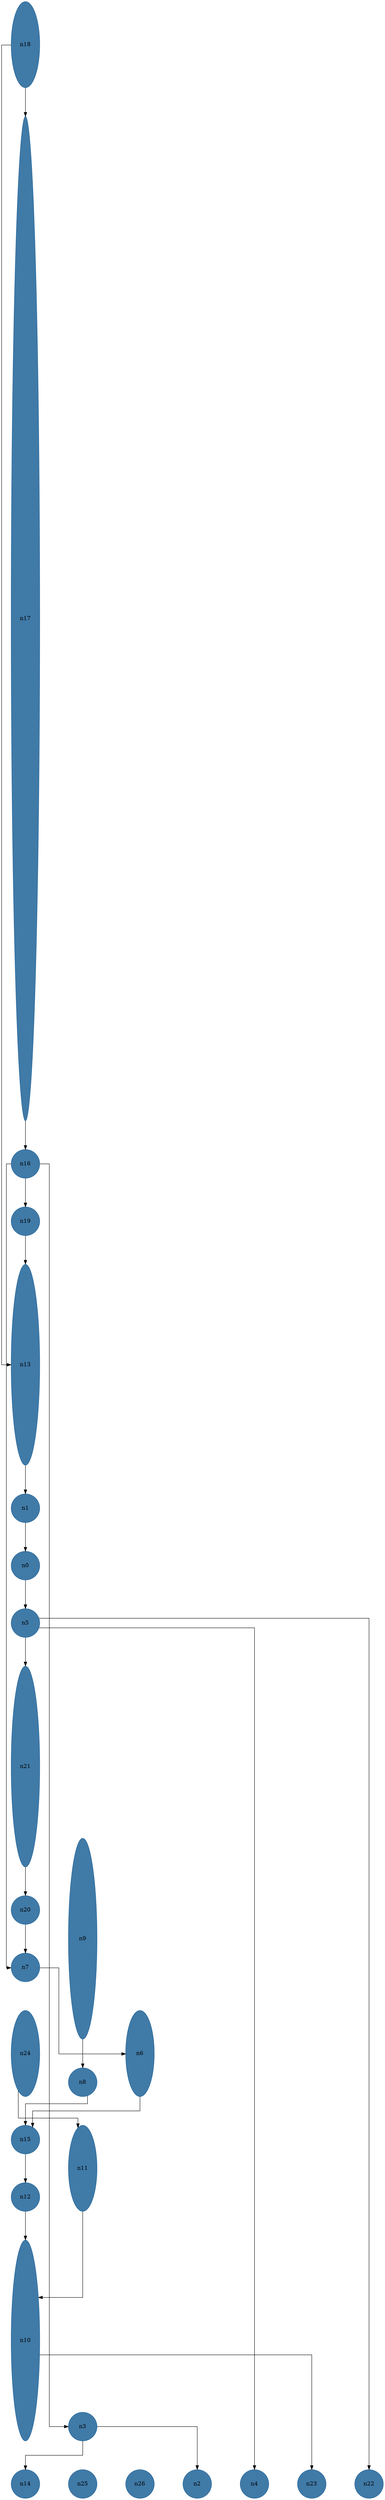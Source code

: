 //do not use DOT to generate pdf use NEATO or FDP
digraph{
layout="neato";
splines="ortho";
n18[shape="ellipse", style="filled", color="#004E8ABF", pos="0,87!", height="3", width="1"];
n18 -> n13;
n18 -> n17;
n17[shape="ellipse", style="filled", color="#004E8ABF", pos="0,67!", height="35", width="1"];
n17 -> n16;
n16[shape="ellipse", style="filled", color="#004E8ABF", pos="0,48!", height="1", width="1"];
n16 -> n3;
n16 -> n19;
n16 -> n7;
n19[shape="ellipse", style="filled", color="#004E8ABF", pos="0,46!", height="1", width="1"];
n19 -> n13;
n13[shape="ellipse", style="filled", color="#004E8ABF", pos="0,41!", height="7", width="1"];
n13 -> n1;
n1[shape="ellipse", style="filled", color="#004E8ABF", pos="0,36!", height="1", width="1"];
n1 -> n0;
n0[shape="ellipse", style="filled", color="#004E8ABF", pos="0,34!", height="1", width="1"];
n0 -> n5;
n5[shape="ellipse", style="filled", color="#004E8ABF", pos="0,32!", height="1", width="1"];
n5 -> n4;
n5 -> n21;
n5 -> n22;
n21[shape="ellipse", style="filled", color="#004E8ABF", pos="0,27!", height="7", width="1"];
n21 -> n20;
n9[shape="ellipse", style="filled", color="#004E8ABF", pos="2,21!", height="7", width="1"];
n9 -> n8;
n20[shape="ellipse", style="filled", color="#004E8ABF", pos="0,22!", height="1", width="1"];
n20 -> n7;
n7[shape="ellipse", style="filled", color="#004E8ABF", pos="0,20!", height="1", width="1"];
n7 -> n6;
n24[shape="ellipse", style="filled", color="#004E8ABF", pos="0,17!", height="3", width="1"];
n24 -> n11;
n6[shape="ellipse", style="filled", color="#004E8ABF", pos="4,17!", height="3", width="1"];
n6 -> n15;
n8[shape="ellipse", style="filled", color="#004E8ABF", pos="2,16!", height="1", width="1"];
n8 -> n15;
n15[shape="ellipse", style="filled", color="#004E8ABF", pos="0,14!", height="1", width="1"];
n15 -> n12;
n11[shape="ellipse", style="filled", color="#004E8ABF", pos="2,13!", height="3", width="1"];
n11 -> n10;
n12[shape="ellipse", style="filled", color="#004E8ABF", pos="0,12!", height="1", width="1"];
n12 -> n10;
n10[shape="ellipse", style="filled", color="#004E8ABF", pos="0,7!", height="7", width="1"];
n10 -> n23;
n3[shape="ellipse", style="filled", color="#004E8ABF", pos="2,4!", height="1", width="1"];
n3 -> n14;
n3 -> n2;
n14[shape="ellipse", style="filled", color="#004E8ABF", pos="0,2!", height="1", width="1"];
n25[shape="ellipse", style="filled", color="#004E8ABF", pos="2,2!", height="1", width="1"];
n26[shape="ellipse", style="filled", color="#004E8ABF", pos="4,2!", height="1", width="1"];
n2[shape="ellipse", style="filled", color="#004E8ABF", pos="6,2!", height="1", width="1"];
n4[shape="ellipse", style="filled", color="#004E8ABF", pos="8,2!", height="1", width="1"];
n23[shape="ellipse", style="filled", color="#004E8ABF", pos="10,2!", height="1", width="1"];
n22[shape="ellipse", style="filled", color="#004E8ABF", pos="12,2!", height="1", width="1"];
}